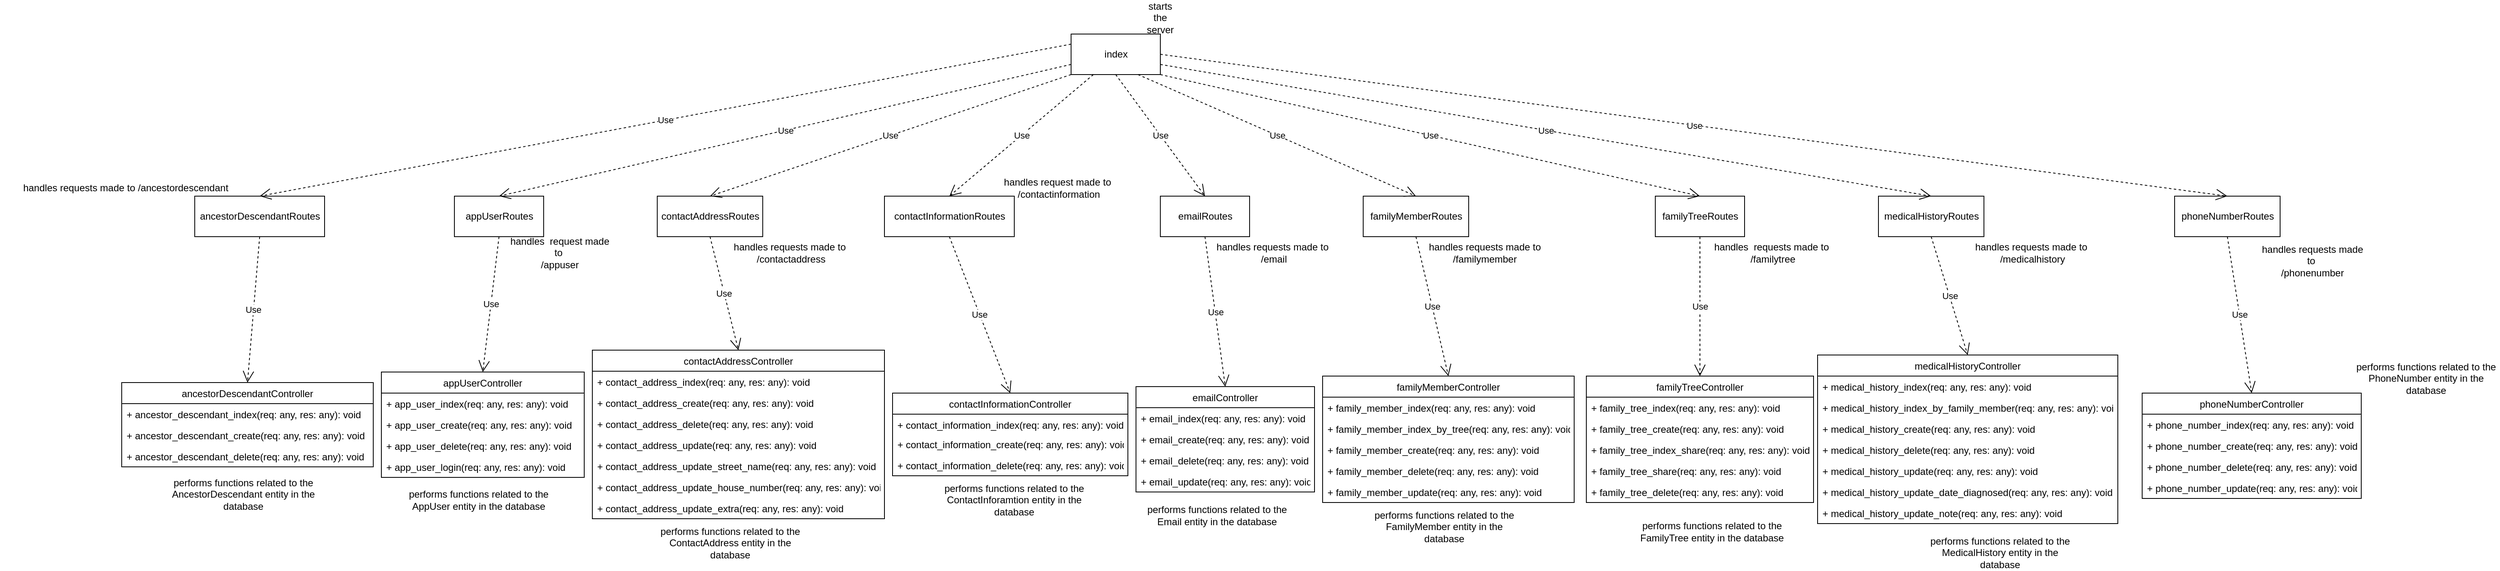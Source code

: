 <mxfile version="14.6.13" type="device"><diagram id="8pCErOyYF-LzaLW6V6tN" name="Page-1"><mxGraphModel dx="1921" dy="633" grid="1" gridSize="10" guides="1" tooltips="1" connect="1" arrows="1" fold="1" page="1" pageScale="1" pageWidth="850" pageHeight="1100" math="0" shadow="0"><root><mxCell id="0"/><mxCell id="1" parent="0"/><mxCell id="ez2nUzKJQoiFf27OBagN-1" value="index" style="html=1;" parent="1" vertex="1"><mxGeometry x="1110" y="90" width="110" height="50" as="geometry"/></mxCell><mxCell id="ez2nUzKJQoiFf27OBagN-2" value="ancestorDescendantRoutes" style="html=1;" parent="1" vertex="1"><mxGeometry x="30" y="290" width="160" height="50" as="geometry"/></mxCell><mxCell id="ez2nUzKJQoiFf27OBagN-3" value="appUserRoutes" style="html=1;" parent="1" vertex="1"><mxGeometry x="350" y="290" width="110" height="50" as="geometry"/></mxCell><mxCell id="ez2nUzKJQoiFf27OBagN-4" value="contactAddressRoutes" style="html=1;" parent="1" vertex="1"><mxGeometry x="600" y="290" width="130" height="50" as="geometry"/></mxCell><mxCell id="ez2nUzKJQoiFf27OBagN-5" value="contactInformationRoutes" style="html=1;" parent="1" vertex="1"><mxGeometry x="880" y="290" width="160" height="50" as="geometry"/></mxCell><mxCell id="ez2nUzKJQoiFf27OBagN-6" value="emailRoutes" style="html=1;" parent="1" vertex="1"><mxGeometry x="1220" y="290" width="110" height="50" as="geometry"/></mxCell><mxCell id="ez2nUzKJQoiFf27OBagN-7" value="familyMemberRoutes" style="html=1;" parent="1" vertex="1"><mxGeometry x="1470" y="290" width="130" height="50" as="geometry"/></mxCell><mxCell id="ez2nUzKJQoiFf27OBagN-8" value="familyTreeRoutes" style="html=1;" parent="1" vertex="1"><mxGeometry x="1830" y="290" width="110" height="50" as="geometry"/></mxCell><mxCell id="ez2nUzKJQoiFf27OBagN-9" value="medicalHistoryRoutes" style="html=1;" parent="1" vertex="1"><mxGeometry x="2105" y="290" width="130" height="50" as="geometry"/></mxCell><mxCell id="ez2nUzKJQoiFf27OBagN-10" value="phoneNumberRoutes" style="html=1;" parent="1" vertex="1"><mxGeometry x="2470" y="290" width="130" height="50" as="geometry"/></mxCell><mxCell id="ez2nUzKJQoiFf27OBagN-13" value="ancestorDescendantController" style="swimlane;fontStyle=0;childLayout=stackLayout;horizontal=1;startSize=26;fillColor=none;horizontalStack=0;resizeParent=1;resizeParentMax=0;resizeLast=0;collapsible=1;marginBottom=0;" parent="1" vertex="1"><mxGeometry x="-60" y="520" width="310" height="104" as="geometry"/></mxCell><mxCell id="ez2nUzKJQoiFf27OBagN-14" value="+ ancestor_descendant_index(req: any, res: any): void" style="text;strokeColor=none;fillColor=none;align=left;verticalAlign=top;spacingLeft=4;spacingRight=4;overflow=hidden;rotatable=0;points=[[0,0.5],[1,0.5]];portConstraint=eastwest;" parent="ez2nUzKJQoiFf27OBagN-13" vertex="1"><mxGeometry y="26" width="310" height="26" as="geometry"/></mxCell><mxCell id="ez2nUzKJQoiFf27OBagN-15" value="+ ancestor_descendant_create(req: any, res: any): void" style="text;strokeColor=none;fillColor=none;align=left;verticalAlign=top;spacingLeft=4;spacingRight=4;overflow=hidden;rotatable=0;points=[[0,0.5],[1,0.5]];portConstraint=eastwest;" parent="ez2nUzKJQoiFf27OBagN-13" vertex="1"><mxGeometry y="52" width="310" height="26" as="geometry"/></mxCell><mxCell id="ez2nUzKJQoiFf27OBagN-16" value="+ ancestor_descendant_delete(req: any, res: any): void" style="text;strokeColor=none;fillColor=none;align=left;verticalAlign=top;spacingLeft=4;spacingRight=4;overflow=hidden;rotatable=0;points=[[0,0.5],[1,0.5]];portConstraint=eastwest;" parent="ez2nUzKJQoiFf27OBagN-13" vertex="1"><mxGeometry y="78" width="310" height="26" as="geometry"/></mxCell><mxCell id="ez2nUzKJQoiFf27OBagN-19" value="appUserController" style="swimlane;fontStyle=0;childLayout=stackLayout;horizontal=1;startSize=26;fillColor=none;horizontalStack=0;resizeParent=1;resizeParentMax=0;resizeLast=0;collapsible=1;marginBottom=0;" parent="1" vertex="1"><mxGeometry x="260" y="507" width="250" height="130" as="geometry"/></mxCell><mxCell id="ez2nUzKJQoiFf27OBagN-20" value="+ app_user_index(req: any, res: any): void" style="text;strokeColor=none;fillColor=none;align=left;verticalAlign=top;spacingLeft=4;spacingRight=4;overflow=hidden;rotatable=0;points=[[0,0.5],[1,0.5]];portConstraint=eastwest;" parent="ez2nUzKJQoiFf27OBagN-19" vertex="1"><mxGeometry y="26" width="250" height="26" as="geometry"/></mxCell><mxCell id="ez2nUzKJQoiFf27OBagN-21" value="+ app_user_create(req: any, res: any): void" style="text;strokeColor=none;fillColor=none;align=left;verticalAlign=top;spacingLeft=4;spacingRight=4;overflow=hidden;rotatable=0;points=[[0,0.5],[1,0.5]];portConstraint=eastwest;" parent="ez2nUzKJQoiFf27OBagN-19" vertex="1"><mxGeometry y="52" width="250" height="26" as="geometry"/></mxCell><mxCell id="ez2nUzKJQoiFf27OBagN-22" value="+ app_user_delete(req: any, res: any): void" style="text;strokeColor=none;fillColor=none;align=left;verticalAlign=top;spacingLeft=4;spacingRight=4;overflow=hidden;rotatable=0;points=[[0,0.5],[1,0.5]];portConstraint=eastwest;" parent="ez2nUzKJQoiFf27OBagN-19" vertex="1"><mxGeometry y="78" width="250" height="26" as="geometry"/></mxCell><mxCell id="ez2nUzKJQoiFf27OBagN-23" value="+ app_user_login(req: any, res: any): void" style="text;strokeColor=none;fillColor=none;align=left;verticalAlign=top;spacingLeft=4;spacingRight=4;overflow=hidden;rotatable=0;points=[[0,0.5],[1,0.5]];portConstraint=eastwest;" parent="ez2nUzKJQoiFf27OBagN-19" vertex="1"><mxGeometry y="104" width="250" height="26" as="geometry"/></mxCell><mxCell id="ez2nUzKJQoiFf27OBagN-24" value="contactAddressController" style="swimlane;fontStyle=0;childLayout=stackLayout;horizontal=1;startSize=26;fillColor=none;horizontalStack=0;resizeParent=1;resizeParentMax=0;resizeLast=0;collapsible=1;marginBottom=0;" parent="1" vertex="1"><mxGeometry x="520" y="480" width="360" height="208" as="geometry"/></mxCell><mxCell id="ez2nUzKJQoiFf27OBagN-25" value="+ contact_address_index(req: any, res: any): void" style="text;strokeColor=none;fillColor=none;align=left;verticalAlign=top;spacingLeft=4;spacingRight=4;overflow=hidden;rotatable=0;points=[[0,0.5],[1,0.5]];portConstraint=eastwest;" parent="ez2nUzKJQoiFf27OBagN-24" vertex="1"><mxGeometry y="26" width="360" height="26" as="geometry"/></mxCell><mxCell id="ez2nUzKJQoiFf27OBagN-26" value="+ contact_address_create(req: any, res: any): void" style="text;strokeColor=none;fillColor=none;align=left;verticalAlign=top;spacingLeft=4;spacingRight=4;overflow=hidden;rotatable=0;points=[[0,0.5],[1,0.5]];portConstraint=eastwest;" parent="ez2nUzKJQoiFf27OBagN-24" vertex="1"><mxGeometry y="52" width="360" height="26" as="geometry"/></mxCell><mxCell id="ez2nUzKJQoiFf27OBagN-27" value="+ contact_address_delete(req: any, res: any): void" style="text;strokeColor=none;fillColor=none;align=left;verticalAlign=top;spacingLeft=4;spacingRight=4;overflow=hidden;rotatable=0;points=[[0,0.5],[1,0.5]];portConstraint=eastwest;" parent="ez2nUzKJQoiFf27OBagN-24" vertex="1"><mxGeometry y="78" width="360" height="26" as="geometry"/></mxCell><mxCell id="ez2nUzKJQoiFf27OBagN-28" value="+ contact_address_update(req: any, res: any): void" style="text;strokeColor=none;fillColor=none;align=left;verticalAlign=top;spacingLeft=4;spacingRight=4;overflow=hidden;rotatable=0;points=[[0,0.5],[1,0.5]];portConstraint=eastwest;" parent="ez2nUzKJQoiFf27OBagN-24" vertex="1"><mxGeometry y="104" width="360" height="26" as="geometry"/></mxCell><mxCell id="ez2nUzKJQoiFf27OBagN-29" value="+ contact_address_update_street_name(req: any, res: any): void" style="text;strokeColor=none;fillColor=none;align=left;verticalAlign=top;spacingLeft=4;spacingRight=4;overflow=hidden;rotatable=0;points=[[0,0.5],[1,0.5]];portConstraint=eastwest;" parent="ez2nUzKJQoiFf27OBagN-24" vertex="1"><mxGeometry y="130" width="360" height="26" as="geometry"/></mxCell><mxCell id="ez2nUzKJQoiFf27OBagN-30" value="+ contact_address_update_house_number(req: any, res: any): void" style="text;strokeColor=none;fillColor=none;align=left;verticalAlign=top;spacingLeft=4;spacingRight=4;overflow=hidden;rotatable=0;points=[[0,0.5],[1,0.5]];portConstraint=eastwest;" parent="ez2nUzKJQoiFf27OBagN-24" vertex="1"><mxGeometry y="156" width="360" height="26" as="geometry"/></mxCell><mxCell id="ez2nUzKJQoiFf27OBagN-31" value="+ contact_address_update_extra(req: any, res: any): void" style="text;strokeColor=none;fillColor=none;align=left;verticalAlign=top;spacingLeft=4;spacingRight=4;overflow=hidden;rotatable=0;points=[[0,0.5],[1,0.5]];portConstraint=eastwest;" parent="ez2nUzKJQoiFf27OBagN-24" vertex="1"><mxGeometry y="182" width="360" height="26" as="geometry"/></mxCell><mxCell id="ez2nUzKJQoiFf27OBagN-33" value="contactInformationController" style="swimlane;fontStyle=0;childLayout=stackLayout;horizontal=1;startSize=26;fillColor=none;horizontalStack=0;resizeParent=1;resizeParentMax=0;resizeLast=0;collapsible=1;marginBottom=0;" parent="1" vertex="1"><mxGeometry x="890" y="533" width="290" height="102" as="geometry"/></mxCell><mxCell id="ez2nUzKJQoiFf27OBagN-34" value="+ contact_information_index(req: any, res: any): void" style="text;strokeColor=none;fillColor=none;align=left;verticalAlign=top;spacingLeft=4;spacingRight=4;overflow=hidden;rotatable=0;points=[[0,0.5],[1,0.5]];portConstraint=eastwest;" parent="ez2nUzKJQoiFf27OBagN-33" vertex="1"><mxGeometry y="26" width="290" height="24" as="geometry"/></mxCell><mxCell id="ez2nUzKJQoiFf27OBagN-35" value="+ contact_information_create(req: any, res: any): void" style="text;strokeColor=none;fillColor=none;align=left;verticalAlign=top;spacingLeft=4;spacingRight=4;overflow=hidden;rotatable=0;points=[[0,0.5],[1,0.5]];portConstraint=eastwest;" parent="ez2nUzKJQoiFf27OBagN-33" vertex="1"><mxGeometry y="50" width="290" height="26" as="geometry"/></mxCell><mxCell id="ez2nUzKJQoiFf27OBagN-36" value="+ contact_information_delete(req: any, res: any): void" style="text;strokeColor=none;fillColor=none;align=left;verticalAlign=top;spacingLeft=4;spacingRight=4;overflow=hidden;rotatable=0;points=[[0,0.5],[1,0.5]];portConstraint=eastwest;" parent="ez2nUzKJQoiFf27OBagN-33" vertex="1"><mxGeometry y="76" width="290" height="26" as="geometry"/></mxCell><mxCell id="ez2nUzKJQoiFf27OBagN-37" value="emailController" style="swimlane;fontStyle=0;childLayout=stackLayout;horizontal=1;startSize=26;fillColor=none;horizontalStack=0;resizeParent=1;resizeParentMax=0;resizeLast=0;collapsible=1;marginBottom=0;" parent="1" vertex="1"><mxGeometry x="1190" y="525" width="220" height="130" as="geometry"/></mxCell><mxCell id="ez2nUzKJQoiFf27OBagN-38" value="+ email_index(req: any, res: any): void" style="text;strokeColor=none;fillColor=none;align=left;verticalAlign=top;spacingLeft=4;spacingRight=4;overflow=hidden;rotatable=0;points=[[0,0.5],[1,0.5]];portConstraint=eastwest;" parent="ez2nUzKJQoiFf27OBagN-37" vertex="1"><mxGeometry y="26" width="220" height="26" as="geometry"/></mxCell><mxCell id="ez2nUzKJQoiFf27OBagN-39" value="+ email_create(req: any, res: any): void" style="text;strokeColor=none;fillColor=none;align=left;verticalAlign=top;spacingLeft=4;spacingRight=4;overflow=hidden;rotatable=0;points=[[0,0.5],[1,0.5]];portConstraint=eastwest;" parent="ez2nUzKJQoiFf27OBagN-37" vertex="1"><mxGeometry y="52" width="220" height="26" as="geometry"/></mxCell><mxCell id="ez2nUzKJQoiFf27OBagN-40" value="+ email_delete(req: any, res: any): void" style="text;strokeColor=none;fillColor=none;align=left;verticalAlign=top;spacingLeft=4;spacingRight=4;overflow=hidden;rotatable=0;points=[[0,0.5],[1,0.5]];portConstraint=eastwest;" parent="ez2nUzKJQoiFf27OBagN-37" vertex="1"><mxGeometry y="78" width="220" height="26" as="geometry"/></mxCell><mxCell id="ez2nUzKJQoiFf27OBagN-41" value="+ email_update(req: any, res: any): void" style="text;strokeColor=none;fillColor=none;align=left;verticalAlign=top;spacingLeft=4;spacingRight=4;overflow=hidden;rotatable=0;points=[[0,0.5],[1,0.5]];portConstraint=eastwest;" parent="ez2nUzKJQoiFf27OBagN-37" vertex="1"><mxGeometry y="104" width="220" height="26" as="geometry"/></mxCell><mxCell id="ez2nUzKJQoiFf27OBagN-42" value="familyMemberController" style="swimlane;fontStyle=0;childLayout=stackLayout;horizontal=1;startSize=26;fillColor=none;horizontalStack=0;resizeParent=1;resizeParentMax=0;resizeLast=0;collapsible=1;marginBottom=0;" parent="1" vertex="1"><mxGeometry x="1420" y="512" width="310" height="156" as="geometry"/></mxCell><mxCell id="ez2nUzKJQoiFf27OBagN-43" value="+ family_member_index(req: any, res: any): void" style="text;strokeColor=none;fillColor=none;align=left;verticalAlign=top;spacingLeft=4;spacingRight=4;overflow=hidden;rotatable=0;points=[[0,0.5],[1,0.5]];portConstraint=eastwest;" parent="ez2nUzKJQoiFf27OBagN-42" vertex="1"><mxGeometry y="26" width="310" height="26" as="geometry"/></mxCell><mxCell id="ez2nUzKJQoiFf27OBagN-44" value="+ family_member_index_by_tree(req: any, res: any): void" style="text;strokeColor=none;fillColor=none;align=left;verticalAlign=top;spacingLeft=4;spacingRight=4;overflow=hidden;rotatable=0;points=[[0,0.5],[1,0.5]];portConstraint=eastwest;" parent="ez2nUzKJQoiFf27OBagN-42" vertex="1"><mxGeometry y="52" width="310" height="26" as="geometry"/></mxCell><mxCell id="ez2nUzKJQoiFf27OBagN-45" value="+ family_member_create(req: any, res: any): void" style="text;strokeColor=none;fillColor=none;align=left;verticalAlign=top;spacingLeft=4;spacingRight=4;overflow=hidden;rotatable=0;points=[[0,0.5],[1,0.5]];portConstraint=eastwest;" parent="ez2nUzKJQoiFf27OBagN-42" vertex="1"><mxGeometry y="78" width="310" height="26" as="geometry"/></mxCell><mxCell id="ez2nUzKJQoiFf27OBagN-46" value="+ family_member_delete(req: any, res: any): void" style="text;strokeColor=none;fillColor=none;align=left;verticalAlign=top;spacingLeft=4;spacingRight=4;overflow=hidden;rotatable=0;points=[[0,0.5],[1,0.5]];portConstraint=eastwest;" parent="ez2nUzKJQoiFf27OBagN-42" vertex="1"><mxGeometry y="104" width="310" height="26" as="geometry"/></mxCell><mxCell id="ez2nUzKJQoiFf27OBagN-47" value="+ family_member_update(req: any, res: any): void" style="text;strokeColor=none;fillColor=none;align=left;verticalAlign=top;spacingLeft=4;spacingRight=4;overflow=hidden;rotatable=0;points=[[0,0.5],[1,0.5]];portConstraint=eastwest;" parent="ez2nUzKJQoiFf27OBagN-42" vertex="1"><mxGeometry y="130" width="310" height="26" as="geometry"/></mxCell><mxCell id="ez2nUzKJQoiFf27OBagN-48" value="familyTreeController" style="swimlane;fontStyle=0;childLayout=stackLayout;horizontal=1;startSize=26;fillColor=none;horizontalStack=0;resizeParent=1;resizeParentMax=0;resizeLast=0;collapsible=1;marginBottom=0;" parent="1" vertex="1"><mxGeometry x="1745" y="512" width="280" height="156" as="geometry"/></mxCell><mxCell id="ez2nUzKJQoiFf27OBagN-49" value="+ family_tree_index(req: any, res: any): void" style="text;strokeColor=none;fillColor=none;align=left;verticalAlign=top;spacingLeft=4;spacingRight=4;overflow=hidden;rotatable=0;points=[[0,0.5],[1,0.5]];portConstraint=eastwest;" parent="ez2nUzKJQoiFf27OBagN-48" vertex="1"><mxGeometry y="26" width="280" height="26" as="geometry"/></mxCell><mxCell id="ez2nUzKJQoiFf27OBagN-50" value="+ family_tree_create(req: any, res: any): void" style="text;strokeColor=none;fillColor=none;align=left;verticalAlign=top;spacingLeft=4;spacingRight=4;overflow=hidden;rotatable=0;points=[[0,0.5],[1,0.5]];portConstraint=eastwest;" parent="ez2nUzKJQoiFf27OBagN-48" vertex="1"><mxGeometry y="52" width="280" height="26" as="geometry"/></mxCell><mxCell id="ez2nUzKJQoiFf27OBagN-51" value="+ family_tree_index_share(req: any, res: any): void" style="text;strokeColor=none;fillColor=none;align=left;verticalAlign=top;spacingLeft=4;spacingRight=4;overflow=hidden;rotatable=0;points=[[0,0.5],[1,0.5]];portConstraint=eastwest;" parent="ez2nUzKJQoiFf27OBagN-48" vertex="1"><mxGeometry y="78" width="280" height="26" as="geometry"/></mxCell><mxCell id="ez2nUzKJQoiFf27OBagN-52" value="+ family_tree_share(req: any, res: any): void" style="text;strokeColor=none;fillColor=none;align=left;verticalAlign=top;spacingLeft=4;spacingRight=4;overflow=hidden;rotatable=0;points=[[0,0.5],[1,0.5]];portConstraint=eastwest;" parent="ez2nUzKJQoiFf27OBagN-48" vertex="1"><mxGeometry y="104" width="280" height="26" as="geometry"/></mxCell><mxCell id="ez2nUzKJQoiFf27OBagN-53" value="+ family_tree_delete(req: any, res: any): void" style="text;strokeColor=none;fillColor=none;align=left;verticalAlign=top;spacingLeft=4;spacingRight=4;overflow=hidden;rotatable=0;points=[[0,0.5],[1,0.5]];portConstraint=eastwest;" parent="ez2nUzKJQoiFf27OBagN-48" vertex="1"><mxGeometry y="130" width="280" height="26" as="geometry"/></mxCell><mxCell id="ez2nUzKJQoiFf27OBagN-54" value="medicalHistoryController" style="swimlane;fontStyle=0;childLayout=stackLayout;horizontal=1;startSize=26;fillColor=none;horizontalStack=0;resizeParent=1;resizeParentMax=0;resizeLast=0;collapsible=1;marginBottom=0;" parent="1" vertex="1"><mxGeometry x="2030" y="486" width="370" height="208" as="geometry"/></mxCell><mxCell id="ez2nUzKJQoiFf27OBagN-55" value="+ medical_history_index(req: any, res: any): void" style="text;strokeColor=none;fillColor=none;align=left;verticalAlign=top;spacingLeft=4;spacingRight=4;overflow=hidden;rotatable=0;points=[[0,0.5],[1,0.5]];portConstraint=eastwest;" parent="ez2nUzKJQoiFf27OBagN-54" vertex="1"><mxGeometry y="26" width="370" height="26" as="geometry"/></mxCell><mxCell id="ez2nUzKJQoiFf27OBagN-56" value="+ medical_history_index_by_family_member(req: any, res: any): void" style="text;strokeColor=none;fillColor=none;align=left;verticalAlign=top;spacingLeft=4;spacingRight=4;overflow=hidden;rotatable=0;points=[[0,0.5],[1,0.5]];portConstraint=eastwest;" parent="ez2nUzKJQoiFf27OBagN-54" vertex="1"><mxGeometry y="52" width="370" height="26" as="geometry"/></mxCell><mxCell id="ez2nUzKJQoiFf27OBagN-57" value="+ medical_history_create(req: any, res: any): void" style="text;strokeColor=none;fillColor=none;align=left;verticalAlign=top;spacingLeft=4;spacingRight=4;overflow=hidden;rotatable=0;points=[[0,0.5],[1,0.5]];portConstraint=eastwest;" parent="ez2nUzKJQoiFf27OBagN-54" vertex="1"><mxGeometry y="78" width="370" height="26" as="geometry"/></mxCell><mxCell id="ez2nUzKJQoiFf27OBagN-58" value="+ medical_history_delete(req: any, res: any): void" style="text;strokeColor=none;fillColor=none;align=left;verticalAlign=top;spacingLeft=4;spacingRight=4;overflow=hidden;rotatable=0;points=[[0,0.5],[1,0.5]];portConstraint=eastwest;" parent="ez2nUzKJQoiFf27OBagN-54" vertex="1"><mxGeometry y="104" width="370" height="26" as="geometry"/></mxCell><mxCell id="ez2nUzKJQoiFf27OBagN-59" value="+ medical_history_update(req: any, res: any): void" style="text;strokeColor=none;fillColor=none;align=left;verticalAlign=top;spacingLeft=4;spacingRight=4;overflow=hidden;rotatable=0;points=[[0,0.5],[1,0.5]];portConstraint=eastwest;" parent="ez2nUzKJQoiFf27OBagN-54" vertex="1"><mxGeometry y="130" width="370" height="26" as="geometry"/></mxCell><mxCell id="ez2nUzKJQoiFf27OBagN-60" value="+ medical_history_update_date_diagnosed(req: any, res: any): void" style="text;strokeColor=none;fillColor=none;align=left;verticalAlign=top;spacingLeft=4;spacingRight=4;overflow=hidden;rotatable=0;points=[[0,0.5],[1,0.5]];portConstraint=eastwest;" parent="ez2nUzKJQoiFf27OBagN-54" vertex="1"><mxGeometry y="156" width="370" height="26" as="geometry"/></mxCell><mxCell id="ez2nUzKJQoiFf27OBagN-61" value="+ medical_history_update_note(req: any, res: any): void" style="text;strokeColor=none;fillColor=none;align=left;verticalAlign=top;spacingLeft=4;spacingRight=4;overflow=hidden;rotatable=0;points=[[0,0.5],[1,0.5]];portConstraint=eastwest;" parent="ez2nUzKJQoiFf27OBagN-54" vertex="1"><mxGeometry y="182" width="370" height="26" as="geometry"/></mxCell><mxCell id="ez2nUzKJQoiFf27OBagN-62" value="phoneNumberController" style="swimlane;fontStyle=0;childLayout=stackLayout;horizontal=1;startSize=26;fillColor=none;horizontalStack=0;resizeParent=1;resizeParentMax=0;resizeLast=0;collapsible=1;marginBottom=0;" parent="1" vertex="1"><mxGeometry x="2430" y="533" width="270" height="130" as="geometry"/></mxCell><mxCell id="ez2nUzKJQoiFf27OBagN-63" value="+ phone_number_index(req: any, res: any): void" style="text;strokeColor=none;fillColor=none;align=left;verticalAlign=top;spacingLeft=4;spacingRight=4;overflow=hidden;rotatable=0;points=[[0,0.5],[1,0.5]];portConstraint=eastwest;" parent="ez2nUzKJQoiFf27OBagN-62" vertex="1"><mxGeometry y="26" width="270" height="26" as="geometry"/></mxCell><mxCell id="ez2nUzKJQoiFf27OBagN-64" value="+ phone_number_create(req: any, res: any): void" style="text;strokeColor=none;fillColor=none;align=left;verticalAlign=top;spacingLeft=4;spacingRight=4;overflow=hidden;rotatable=0;points=[[0,0.5],[1,0.5]];portConstraint=eastwest;" parent="ez2nUzKJQoiFf27OBagN-62" vertex="1"><mxGeometry y="52" width="270" height="26" as="geometry"/></mxCell><mxCell id="ez2nUzKJQoiFf27OBagN-65" value="+ phone_number_delete(req: any, res: any): void" style="text;strokeColor=none;fillColor=none;align=left;verticalAlign=top;spacingLeft=4;spacingRight=4;overflow=hidden;rotatable=0;points=[[0,0.5],[1,0.5]];portConstraint=eastwest;" parent="ez2nUzKJQoiFf27OBagN-62" vertex="1"><mxGeometry y="78" width="270" height="26" as="geometry"/></mxCell><mxCell id="ez2nUzKJQoiFf27OBagN-66" value="+ phone_number_update(req: any, res: any): void" style="text;strokeColor=none;fillColor=none;align=left;verticalAlign=top;spacingLeft=4;spacingRight=4;overflow=hidden;rotatable=0;points=[[0,0.5],[1,0.5]];portConstraint=eastwest;" parent="ez2nUzKJQoiFf27OBagN-62" vertex="1"><mxGeometry y="104" width="270" height="26" as="geometry"/></mxCell><mxCell id="ez2nUzKJQoiFf27OBagN-67" value="Use" style="endArrow=open;endSize=12;dashed=1;html=1;exitX=0;exitY=0.25;exitDx=0;exitDy=0;entryX=0.5;entryY=0;entryDx=0;entryDy=0;" parent="1" source="ez2nUzKJQoiFf27OBagN-1" target="ez2nUzKJQoiFf27OBagN-2" edge="1"><mxGeometry width="160" relative="1" as="geometry"><mxPoint x="820" y="160" as="sourcePoint"/><mxPoint x="980" y="160" as="targetPoint"/></mxGeometry></mxCell><mxCell id="ez2nUzKJQoiFf27OBagN-68" value="Use" style="endArrow=open;endSize=12;dashed=1;html=1;exitX=0;exitY=0.75;exitDx=0;exitDy=0;entryX=0.5;entryY=0;entryDx=0;entryDy=0;" parent="1" source="ez2nUzKJQoiFf27OBagN-1" target="ez2nUzKJQoiFf27OBagN-3" edge="1"><mxGeometry width="160" relative="1" as="geometry"><mxPoint x="760" y="230" as="sourcePoint"/><mxPoint x="920" y="230" as="targetPoint"/></mxGeometry></mxCell><mxCell id="ez2nUzKJQoiFf27OBagN-69" value="Use" style="endArrow=open;endSize=12;dashed=1;html=1;exitX=0;exitY=1;exitDx=0;exitDy=0;entryX=0.5;entryY=0;entryDx=0;entryDy=0;" parent="1" source="ez2nUzKJQoiFf27OBagN-1" target="ez2nUzKJQoiFf27OBagN-4" edge="1"><mxGeometry width="160" relative="1" as="geometry"><mxPoint x="790" y="270" as="sourcePoint"/><mxPoint x="950" y="270" as="targetPoint"/></mxGeometry></mxCell><mxCell id="ez2nUzKJQoiFf27OBagN-70" value="Use" style="endArrow=open;endSize=12;dashed=1;html=1;exitX=0.25;exitY=1;exitDx=0;exitDy=0;entryX=0.5;entryY=0;entryDx=0;entryDy=0;" parent="1" source="ez2nUzKJQoiFf27OBagN-1" target="ez2nUzKJQoiFf27OBagN-5" edge="1"><mxGeometry width="160" relative="1" as="geometry"><mxPoint x="1120" y="370" as="sourcePoint"/><mxPoint x="1280" y="370" as="targetPoint"/></mxGeometry></mxCell><mxCell id="ez2nUzKJQoiFf27OBagN-71" value="Use" style="endArrow=open;endSize=12;dashed=1;html=1;exitX=0.5;exitY=1;exitDx=0;exitDy=0;entryX=0.5;entryY=0;entryDx=0;entryDy=0;" parent="1" source="ez2nUzKJQoiFf27OBagN-1" target="ez2nUzKJQoiFf27OBagN-6" edge="1"><mxGeometry width="160" relative="1" as="geometry"><mxPoint x="960" y="420" as="sourcePoint"/><mxPoint x="1120" y="420" as="targetPoint"/></mxGeometry></mxCell><mxCell id="ez2nUzKJQoiFf27OBagN-72" value="Use" style="endArrow=open;endSize=12;dashed=1;html=1;exitX=0.75;exitY=1;exitDx=0;exitDy=0;entryX=0.5;entryY=0;entryDx=0;entryDy=0;" parent="1" source="ez2nUzKJQoiFf27OBagN-1" target="ez2nUzKJQoiFf27OBagN-7" edge="1"><mxGeometry width="160" relative="1" as="geometry"><mxPoint x="1460" y="150" as="sourcePoint"/><mxPoint x="1620" y="150" as="targetPoint"/></mxGeometry></mxCell><mxCell id="ez2nUzKJQoiFf27OBagN-73" value="Use" style="endArrow=open;endSize=12;dashed=1;html=1;exitX=1;exitY=1;exitDx=0;exitDy=0;entryX=0.5;entryY=0;entryDx=0;entryDy=0;" parent="1" source="ez2nUzKJQoiFf27OBagN-1" target="ez2nUzKJQoiFf27OBagN-8" edge="1"><mxGeometry width="160" relative="1" as="geometry"><mxPoint x="1630" y="180" as="sourcePoint"/><mxPoint x="1790" y="180" as="targetPoint"/></mxGeometry></mxCell><mxCell id="ez2nUzKJQoiFf27OBagN-74" value="Use" style="endArrow=open;endSize=12;dashed=1;html=1;exitX=1;exitY=0.75;exitDx=0;exitDy=0;entryX=0.5;entryY=0;entryDx=0;entryDy=0;" parent="1" source="ez2nUzKJQoiFf27OBagN-1" target="ez2nUzKJQoiFf27OBagN-9" edge="1"><mxGeometry width="160" relative="1" as="geometry"><mxPoint x="1790" y="140" as="sourcePoint"/><mxPoint x="1950" y="140" as="targetPoint"/></mxGeometry></mxCell><mxCell id="ez2nUzKJQoiFf27OBagN-75" value="Use" style="endArrow=open;endSize=12;dashed=1;html=1;exitX=1;exitY=0.5;exitDx=0;exitDy=0;entryX=0.5;entryY=0;entryDx=0;entryDy=0;" parent="1" source="ez2nUzKJQoiFf27OBagN-1" target="ez2nUzKJQoiFf27OBagN-10" edge="1"><mxGeometry width="160" relative="1" as="geometry"><mxPoint x="1890" y="160" as="sourcePoint"/><mxPoint x="2050" y="160" as="targetPoint"/></mxGeometry></mxCell><mxCell id="ez2nUzKJQoiFf27OBagN-76" value="Use" style="endArrow=open;endSize=12;dashed=1;html=1;exitX=0.5;exitY=1;exitDx=0;exitDy=0;entryX=0.5;entryY=0;entryDx=0;entryDy=0;" parent="1" source="ez2nUzKJQoiFf27OBagN-2" target="ez2nUzKJQoiFf27OBagN-13" edge="1"><mxGeometry width="160" relative="1" as="geometry"><mxPoint x="-110" y="330" as="sourcePoint"/><mxPoint x="50" y="330" as="targetPoint"/></mxGeometry></mxCell><mxCell id="ez2nUzKJQoiFf27OBagN-77" value="Use" style="endArrow=open;endSize=12;dashed=1;html=1;exitX=0.5;exitY=1;exitDx=0;exitDy=0;entryX=0.5;entryY=0;entryDx=0;entryDy=0;" parent="1" source="ez2nUzKJQoiFf27OBagN-3" target="ez2nUzKJQoiFf27OBagN-19" edge="1"><mxGeometry width="160" relative="1" as="geometry"><mxPoint x="280" y="360" as="sourcePoint"/><mxPoint x="440" y="360" as="targetPoint"/></mxGeometry></mxCell><mxCell id="ez2nUzKJQoiFf27OBagN-78" value="Use" style="endArrow=open;endSize=12;dashed=1;html=1;exitX=0.5;exitY=1;exitDx=0;exitDy=0;entryX=0.5;entryY=0;entryDx=0;entryDy=0;" parent="1" source="ez2nUzKJQoiFf27OBagN-4" target="ez2nUzKJQoiFf27OBagN-24" edge="1"><mxGeometry width="160" relative="1" as="geometry"><mxPoint x="870" y="390" as="sourcePoint"/><mxPoint x="1030" y="390" as="targetPoint"/></mxGeometry></mxCell><mxCell id="ez2nUzKJQoiFf27OBagN-79" value="Use" style="endArrow=open;endSize=12;dashed=1;html=1;exitX=0.5;exitY=1;exitDx=0;exitDy=0;entryX=0.5;entryY=0;entryDx=0;entryDy=0;" parent="1" source="ez2nUzKJQoiFf27OBagN-5" target="ez2nUzKJQoiFf27OBagN-33" edge="1"><mxGeometry width="160" relative="1" as="geometry"><mxPoint x="1160" y="430" as="sourcePoint"/><mxPoint x="1320" y="430" as="targetPoint"/></mxGeometry></mxCell><mxCell id="ez2nUzKJQoiFf27OBagN-80" value="Use" style="endArrow=open;endSize=12;dashed=1;html=1;exitX=0.5;exitY=1;exitDx=0;exitDy=0;entryX=0.5;entryY=0;entryDx=0;entryDy=0;" parent="1" source="ez2nUzKJQoiFf27OBagN-6" target="ez2nUzKJQoiFf27OBagN-37" edge="1"><mxGeometry width="160" relative="1" as="geometry"><mxPoint x="1040" y="450" as="sourcePoint"/><mxPoint x="1200" y="450" as="targetPoint"/></mxGeometry></mxCell><mxCell id="ez2nUzKJQoiFf27OBagN-81" value="Use" style="endArrow=open;endSize=12;dashed=1;html=1;exitX=0.5;exitY=1;exitDx=0;exitDy=0;entryX=0.5;entryY=0;entryDx=0;entryDy=0;" parent="1" source="ez2nUzKJQoiFf27OBagN-7" target="ez2nUzKJQoiFf27OBagN-42" edge="1"><mxGeometry width="160" relative="1" as="geometry"><mxPoint x="1320" y="390" as="sourcePoint"/><mxPoint x="1480" y="390" as="targetPoint"/></mxGeometry></mxCell><mxCell id="ez2nUzKJQoiFf27OBagN-82" value="Use" style="endArrow=open;endSize=12;dashed=1;html=1;exitX=0.5;exitY=1;exitDx=0;exitDy=0;entryX=0.5;entryY=0;entryDx=0;entryDy=0;" parent="1" source="ez2nUzKJQoiFf27OBagN-8" target="ez2nUzKJQoiFf27OBagN-48" edge="1"><mxGeometry width="160" relative="1" as="geometry"><mxPoint x="2000" y="410" as="sourcePoint"/><mxPoint x="2160" y="410" as="targetPoint"/></mxGeometry></mxCell><mxCell id="ez2nUzKJQoiFf27OBagN-83" value="Use" style="endArrow=open;endSize=12;dashed=1;html=1;exitX=0.5;exitY=1;exitDx=0;exitDy=0;entryX=0.5;entryY=0;entryDx=0;entryDy=0;" parent="1" source="ez2nUzKJQoiFf27OBagN-9" target="ez2nUzKJQoiFf27OBagN-54" edge="1"><mxGeometry width="160" relative="1" as="geometry"><mxPoint x="2300" y="390" as="sourcePoint"/><mxPoint x="2460" y="390" as="targetPoint"/></mxGeometry></mxCell><mxCell id="ez2nUzKJQoiFf27OBagN-84" value="Use" style="endArrow=open;endSize=12;dashed=1;html=1;exitX=0.5;exitY=1;exitDx=0;exitDy=0;entryX=0.5;entryY=0;entryDx=0;entryDy=0;" parent="1" source="ez2nUzKJQoiFf27OBagN-10" target="ez2nUzKJQoiFf27OBagN-62" edge="1"><mxGeometry width="160" relative="1" as="geometry"><mxPoint x="2640" y="440" as="sourcePoint"/><mxPoint x="2800" y="440" as="targetPoint"/></mxGeometry></mxCell><mxCell id="lhG8-8KS_gE4YXWYg5TW-1" value="starts the server" style="text;html=1;strokeColor=none;fillColor=none;align=center;verticalAlign=middle;whiteSpace=wrap;rounded=0;" vertex="1" parent="1"><mxGeometry x="1200" y="60" width="40" height="20" as="geometry"/></mxCell><mxCell id="lhG8-8KS_gE4YXWYg5TW-2" value="handles requests made to /ancestordescendant" style="text;html=1;strokeColor=none;fillColor=none;align=center;verticalAlign=middle;whiteSpace=wrap;rounded=0;" vertex="1" parent="1"><mxGeometry x="-210" y="270" width="310" height="20" as="geometry"/></mxCell><mxCell id="lhG8-8KS_gE4YXWYg5TW-3" value="handles &amp;nbsp;request made to&amp;nbsp;&lt;br&gt;/appuser" style="text;html=1;strokeColor=none;fillColor=none;align=center;verticalAlign=middle;whiteSpace=wrap;rounded=0;" vertex="1" parent="1"><mxGeometry x="410" y="350" width="140" height="20" as="geometry"/></mxCell><mxCell id="lhG8-8KS_gE4YXWYg5TW-4" value="handles requests made to&amp;nbsp;&lt;br&gt;/contactaddress" style="text;html=1;strokeColor=none;fillColor=none;align=center;verticalAlign=middle;whiteSpace=wrap;rounded=0;" vertex="1" parent="1"><mxGeometry x="690" y="350" width="150" height="20" as="geometry"/></mxCell><mxCell id="lhG8-8KS_gE4YXWYg5TW-6" value="handles request made to&amp;nbsp;&lt;br&gt;/contactinformation" style="text;html=1;strokeColor=none;fillColor=none;align=center;verticalAlign=middle;whiteSpace=wrap;rounded=0;" vertex="1" parent="1"><mxGeometry x="980" y="270" width="230" height="20" as="geometry"/></mxCell><mxCell id="lhG8-8KS_gE4YXWYg5TW-7" style="edgeStyle=orthogonalEdgeStyle;rounded=0;orthogonalLoop=1;jettySize=auto;html=1;exitX=0.5;exitY=1;exitDx=0;exitDy=0;" edge="1" parent="1" source="lhG8-8KS_gE4YXWYg5TW-6" target="lhG8-8KS_gE4YXWYg5TW-6"><mxGeometry relative="1" as="geometry"/></mxCell><mxCell id="lhG8-8KS_gE4YXWYg5TW-10" value="handles requests made to&amp;nbsp;&lt;br&gt;/email" style="text;html=1;strokeColor=none;fillColor=none;align=center;verticalAlign=middle;whiteSpace=wrap;rounded=0;" vertex="1" parent="1"><mxGeometry x="1275" y="350" width="170" height="20" as="geometry"/></mxCell><mxCell id="lhG8-8KS_gE4YXWYg5TW-11" value="handles requests made to &lt;br&gt;/familymember" style="text;html=1;strokeColor=none;fillColor=none;align=center;verticalAlign=middle;whiteSpace=wrap;rounded=0;" vertex="1" parent="1"><mxGeometry x="1495" y="350" width="250" height="20" as="geometry"/></mxCell><mxCell id="lhG8-8KS_gE4YXWYg5TW-13" value="handles &amp;nbsp;requests made to&amp;nbsp;&lt;br&gt;/familytree" style="text;html=1;strokeColor=none;fillColor=none;align=center;verticalAlign=middle;whiteSpace=wrap;rounded=0;" vertex="1" parent="1"><mxGeometry x="1900" y="350" width="150" height="20" as="geometry"/></mxCell><mxCell id="lhG8-8KS_gE4YXWYg5TW-14" value="handles requests made to&amp;nbsp;&lt;br&gt;/medicalhistory" style="text;html=1;strokeColor=none;fillColor=none;align=center;verticalAlign=middle;whiteSpace=wrap;rounded=0;" vertex="1" parent="1"><mxGeometry x="2220" y="350" width="150" height="20" as="geometry"/></mxCell><mxCell id="lhG8-8KS_gE4YXWYg5TW-15" value="handles requests made to&amp;nbsp;&lt;br&gt;/phonenumber" style="text;html=1;strokeColor=none;fillColor=none;align=center;verticalAlign=middle;whiteSpace=wrap;rounded=0;" vertex="1" parent="1"><mxGeometry x="2570" y="360" width="140" height="20" as="geometry"/></mxCell><mxCell id="lhG8-8KS_gE4YXWYg5TW-16" value="performs functions related to the PhoneNumber entity in the database" style="text;html=1;strokeColor=none;fillColor=none;align=center;verticalAlign=middle;whiteSpace=wrap;rounded=0;" vertex="1" parent="1"><mxGeometry x="2690" y="505" width="180" height="20" as="geometry"/></mxCell><mxCell id="lhG8-8KS_gE4YXWYg5TW-17" value="performs functions related to the MedicalHistory entity in the database" style="text;html=1;strokeColor=none;fillColor=none;align=center;verticalAlign=middle;whiteSpace=wrap;rounded=0;" vertex="1" parent="1"><mxGeometry x="2160" y="720" width="190" height="20" as="geometry"/></mxCell><mxCell id="lhG8-8KS_gE4YXWYg5TW-19" value="performs functions related to the FamilyTree entity in the database" style="text;html=1;strokeColor=none;fillColor=none;align=center;verticalAlign=middle;whiteSpace=wrap;rounded=0;" vertex="1" parent="1"><mxGeometry x="1810" y="694" width="180" height="20" as="geometry"/></mxCell><mxCell id="lhG8-8KS_gE4YXWYg5TW-20" value="performs functions related to the FamilyMember entity in the database" style="text;html=1;strokeColor=none;fillColor=none;align=center;verticalAlign=middle;whiteSpace=wrap;rounded=0;" vertex="1" parent="1"><mxGeometry x="1480" y="688" width="180" height="20" as="geometry"/></mxCell><mxCell id="lhG8-8KS_gE4YXWYg5TW-21" value="performs functions related to the Email entity in the database" style="text;html=1;strokeColor=none;fillColor=none;align=center;verticalAlign=middle;whiteSpace=wrap;rounded=0;" vertex="1" parent="1"><mxGeometry x="1200" y="674" width="180" height="20" as="geometry"/></mxCell><mxCell id="lhG8-8KS_gE4YXWYg5TW-22" value="performs functions related to the ContactInforamtion entity in the database" style="text;html=1;strokeColor=none;fillColor=none;align=center;verticalAlign=middle;whiteSpace=wrap;rounded=0;" vertex="1" parent="1"><mxGeometry x="950" y="655" width="180" height="20" as="geometry"/></mxCell><mxCell id="lhG8-8KS_gE4YXWYg5TW-23" value="performs functions related to the ContactAddress entity in the database" style="text;html=1;strokeColor=none;fillColor=none;align=center;verticalAlign=middle;whiteSpace=wrap;rounded=0;" vertex="1" parent="1"><mxGeometry x="600" y="708" width="180" height="20" as="geometry"/></mxCell><mxCell id="lhG8-8KS_gE4YXWYg5TW-24" value="performs functions related to the AppUser entity in the database" style="text;html=1;strokeColor=none;fillColor=none;align=center;verticalAlign=middle;whiteSpace=wrap;rounded=0;" vertex="1" parent="1"><mxGeometry x="290" y="655" width="180" height="20" as="geometry"/></mxCell><mxCell id="lhG8-8KS_gE4YXWYg5TW-25" value="performs functions related to the AncestorDescendant entity in the database" style="text;html=1;strokeColor=none;fillColor=none;align=center;verticalAlign=middle;whiteSpace=wrap;rounded=0;" vertex="1" parent="1"><mxGeometry y="648" width="180" height="20" as="geometry"/></mxCell></root></mxGraphModel></diagram></mxfile>